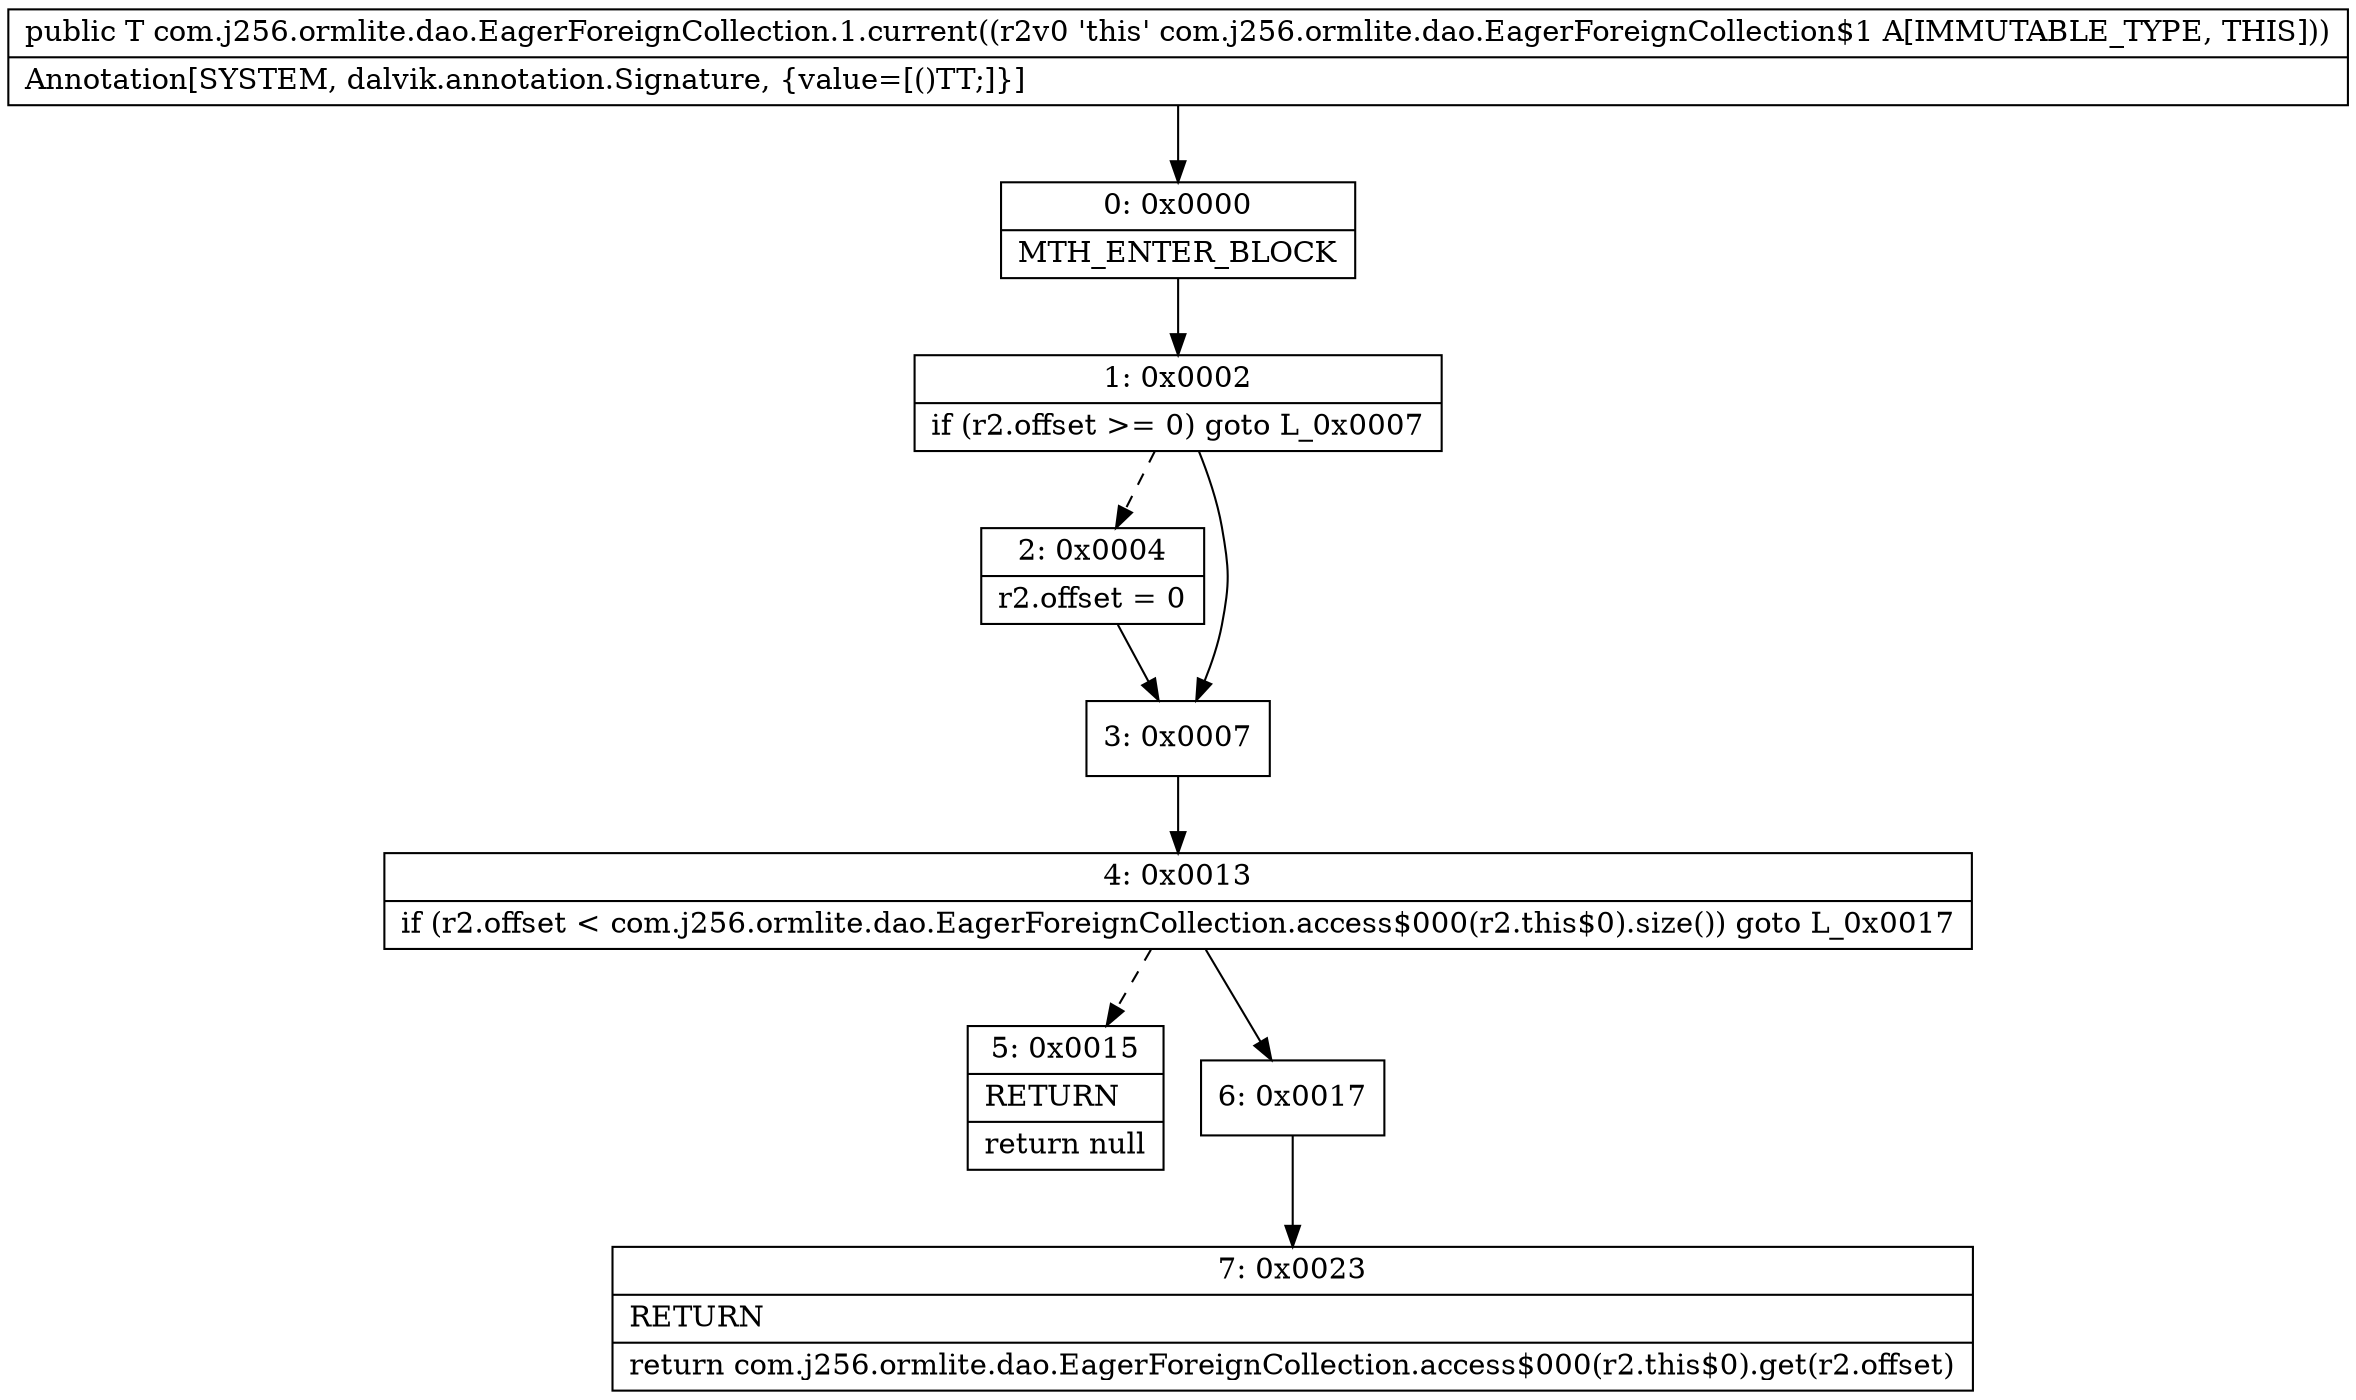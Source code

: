 digraph "CFG forcom.j256.ormlite.dao.EagerForeignCollection.1.current()Ljava\/lang\/Object;" {
Node_0 [shape=record,label="{0\:\ 0x0000|MTH_ENTER_BLOCK\l}"];
Node_1 [shape=record,label="{1\:\ 0x0002|if (r2.offset \>= 0) goto L_0x0007\l}"];
Node_2 [shape=record,label="{2\:\ 0x0004|r2.offset = 0\l}"];
Node_3 [shape=record,label="{3\:\ 0x0007}"];
Node_4 [shape=record,label="{4\:\ 0x0013|if (r2.offset \< com.j256.ormlite.dao.EagerForeignCollection.access$000(r2.this$0).size()) goto L_0x0017\l}"];
Node_5 [shape=record,label="{5\:\ 0x0015|RETURN\l|return null\l}"];
Node_6 [shape=record,label="{6\:\ 0x0017}"];
Node_7 [shape=record,label="{7\:\ 0x0023|RETURN\l|return com.j256.ormlite.dao.EagerForeignCollection.access$000(r2.this$0).get(r2.offset)\l}"];
MethodNode[shape=record,label="{public T com.j256.ormlite.dao.EagerForeignCollection.1.current((r2v0 'this' com.j256.ormlite.dao.EagerForeignCollection$1 A[IMMUTABLE_TYPE, THIS]))  | Annotation[SYSTEM, dalvik.annotation.Signature, \{value=[()TT;]\}]\l}"];
MethodNode -> Node_0;
Node_0 -> Node_1;
Node_1 -> Node_2[style=dashed];
Node_1 -> Node_3;
Node_2 -> Node_3;
Node_3 -> Node_4;
Node_4 -> Node_5[style=dashed];
Node_4 -> Node_6;
Node_6 -> Node_7;
}

